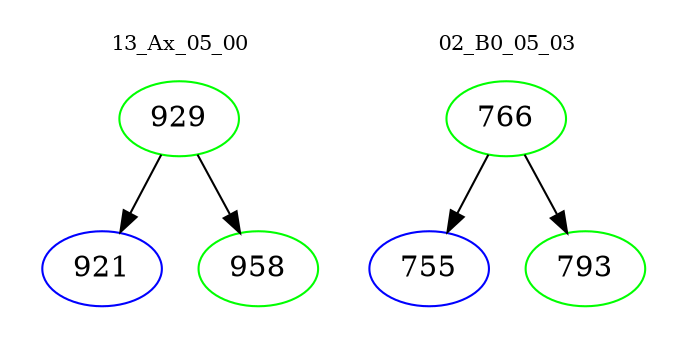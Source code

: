 digraph{
subgraph cluster_0 {
color = white
label = "13_Ax_05_00";
fontsize=10;
T0_929 [label="929", color="green"]
T0_929 -> T0_921 [color="black"]
T0_921 [label="921", color="blue"]
T0_929 -> T0_958 [color="black"]
T0_958 [label="958", color="green"]
}
subgraph cluster_1 {
color = white
label = "02_B0_05_03";
fontsize=10;
T1_766 [label="766", color="green"]
T1_766 -> T1_755 [color="black"]
T1_755 [label="755", color="blue"]
T1_766 -> T1_793 [color="black"]
T1_793 [label="793", color="green"]
}
}
